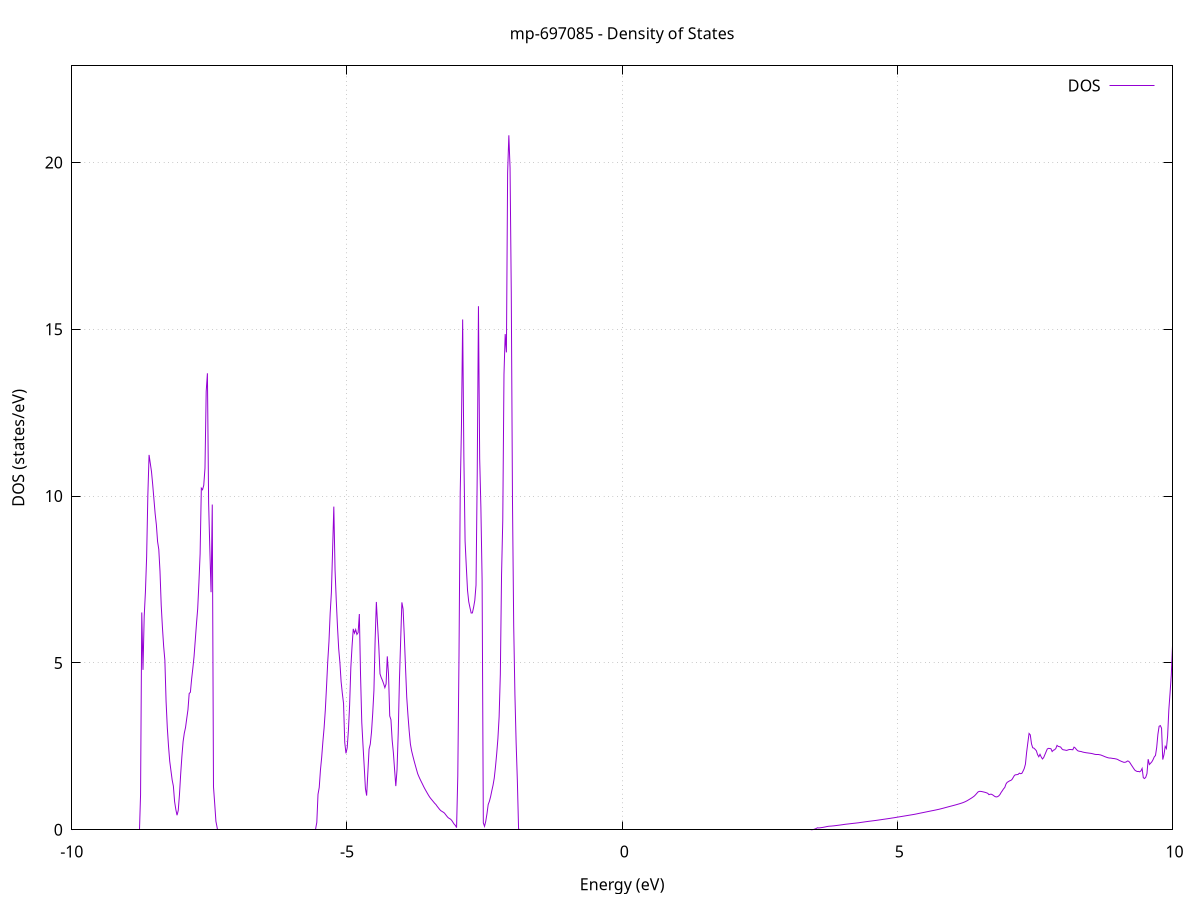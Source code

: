 set title 'mp-697085 - Density of States'
set xlabel 'Energy (eV)'
set ylabel 'DOS (states/eV)'
set grid
set xrange [-10:10]
set yrange [0:22.893]
set xzeroaxis lt -1
set terminal png size 800,600
set output 'mp-697085_dos_gnuplot.png'
plot '-' using 1:2 with lines title 'DOS'
-22.995500 0.000000
-22.973400 0.000000
-22.951300 0.000000
-22.929300 0.000000
-22.907200 0.000000
-22.885100 0.000000
-22.863000 0.000000
-22.840900 0.000000
-22.818800 0.000000
-22.796700 0.000000
-22.774700 0.000000
-22.752600 0.000000
-22.730500 0.000000
-22.708400 0.000000
-22.686300 0.000000
-22.664200 0.000000
-22.642100 0.000000
-22.620100 0.000000
-22.598000 0.000000
-22.575900 0.000000
-22.553800 0.000000
-22.531700 0.000000
-22.509600 0.000000
-22.487600 0.000000
-22.465500 0.000000
-22.443400 0.000000
-22.421300 0.000000
-22.399200 0.000000
-22.377100 0.000000
-22.355000 0.000000
-22.333000 0.000000
-22.310900 0.000000
-22.288800 0.000000
-22.266700 0.000000
-22.244600 0.000000
-22.222500 0.000000
-22.200400 0.000000
-22.178400 0.000000
-22.156300 0.000000
-22.134200 0.000000
-22.112100 0.000000
-22.090000 0.000000
-22.067900 0.000000
-22.045800 0.000000
-22.023800 0.000000
-22.001700 0.000000
-21.979600 0.000000
-21.957500 0.000000
-21.935400 0.000000
-21.913300 0.000000
-21.891300 0.000000
-21.869200 0.000000
-21.847100 0.000000
-21.825000 0.000000
-21.802900 0.000000
-21.780800 0.000000
-21.758700 0.000000
-21.736700 0.000000
-21.714600 0.000000
-21.692500 0.000000
-21.670400 0.000000
-21.648300 0.000000
-21.626200 0.000000
-21.604100 0.000000
-21.582100 0.000000
-21.560000 0.000000
-21.537900 0.000000
-21.515800 0.000000
-21.493700 0.000000
-21.471600 0.000000
-21.449500 0.000000
-21.427500 0.000000
-21.405400 0.000000
-21.383300 0.000000
-21.361200 0.000000
-21.339100 0.000000
-21.317000 0.000000
-21.294900 0.000000
-21.272900 0.000000
-21.250800 0.000000
-21.228700 0.000000
-21.206600 0.000000
-21.184500 0.000000
-21.162400 0.000000
-21.140400 0.000000
-21.118300 0.000000
-21.096200 0.000000
-21.074100 0.000000
-21.052000 0.000000
-21.029900 0.000000
-21.007800 0.000000
-20.985800 0.005700
-20.963700 0.389300
-20.941600 0.663800
-20.919500 0.779800
-20.897400 0.951200
-20.875300 1.080200
-20.853200 1.186900
-20.831200 1.334800
-20.809100 1.448600
-20.787000 1.555400
-20.764900 1.678300
-20.742800 1.805900
-20.720700 1.922800
-20.698600 2.039500
-20.676600 2.162300
-20.654500 2.293300
-20.632400 2.431700
-20.610300 2.562500
-20.588200 2.696000
-20.566100 2.846200
-20.544000 3.002800
-20.522000 3.166800
-20.499900 3.339000
-20.477800 3.531000
-20.455700 3.817000
-20.433600 4.199500
-20.411500 4.430300
-20.389500 4.529700
-20.367400 4.145800
-20.345300 4.630900
-20.323200 5.123700
-20.301100 5.607000
-20.279000 6.287800
-20.256900 6.600600
-20.234900 7.598300
-20.212800 8.156800
-20.190700 8.957700
-20.168600 10.761500
-20.146500 14.571100
-20.124400 15.820200
-20.102300 17.219900
-20.080300 8.178200
-20.058200 7.622900
-20.036100 8.905000
-20.014000 11.592300
-19.991900 12.783600
-19.969800 13.640500
-19.947700 14.973900
-19.925700 15.916500
-19.903600 16.766300
-19.881500 12.185200
-19.859400 9.189100
-19.837300 8.053800
-19.815200 6.667600
-19.793200 4.786600
-19.771100 4.323200
-19.749000 3.903100
-19.726900 3.531900
-19.704800 3.194800
-19.682700 2.871500
-19.660600 2.583900
-19.638600 2.281300
-19.616500 2.022300
-19.594400 1.711700
-19.572300 1.462200
-19.550200 1.097900
-19.528100 0.700900
-19.506000 0.002900
-19.484000 0.000000
-19.461900 0.000000
-19.439800 0.000000
-19.417700 0.000000
-19.395600 0.000000
-19.373500 0.000000
-19.351400 0.000000
-19.329400 0.000000
-19.307300 0.000000
-19.285200 0.000000
-19.263100 0.000000
-19.241000 0.000000
-19.218900 0.000000
-19.196800 0.000000
-19.174800 0.000000
-19.152700 0.000000
-19.130600 0.000000
-19.108500 0.000000
-19.086400 0.000000
-19.064300 0.000000
-19.042300 0.000000
-19.020200 0.000000
-18.998100 0.000000
-18.976000 0.000000
-18.953900 0.000000
-18.931800 0.000000
-18.909700 0.000000
-18.887700 0.000000
-18.865600 0.000000
-18.843500 0.000000
-18.821400 0.000000
-18.799300 0.000000
-18.777200 0.000000
-18.755100 0.000000
-18.733100 0.000000
-18.711000 0.000000
-18.688900 0.000000
-18.666800 0.000000
-18.644700 0.000000
-18.622600 0.000000
-18.600500 0.000000
-18.578500 0.000000
-18.556400 0.000000
-18.534300 0.000000
-18.512200 0.000000
-18.490100 0.000000
-18.468000 0.000000
-18.446000 0.000000
-18.423900 0.000000
-18.401800 0.000000
-18.379700 0.000000
-18.357600 0.000000
-18.335500 0.000000
-18.313400 0.000000
-18.291400 0.000000
-18.269300 0.000000
-18.247200 0.000000
-18.225100 0.000000
-18.203000 0.000000
-18.180900 0.000000
-18.158800 0.000000
-18.136800 0.000000
-18.114700 0.000000
-18.092600 0.000000
-18.070500 0.000000
-18.048400 0.000000
-18.026300 0.000000
-18.004200 0.000000
-17.982200 0.000000
-17.960100 0.000000
-17.938000 0.000000
-17.915900 0.000000
-17.893800 0.000000
-17.871700 0.000000
-17.849600 0.000000
-17.827600 0.000000
-17.805500 0.000000
-17.783400 0.000000
-17.761300 0.000000
-17.739200 0.000000
-17.717100 0.000000
-17.695100 0.000000
-17.673000 0.000000
-17.650900 0.000000
-17.628800 0.000000
-17.606700 0.000000
-17.584600 0.000000
-17.562500 0.000000
-17.540500 0.000000
-17.518400 0.000000
-17.496300 0.000000
-17.474200 0.000000
-17.452100 0.000000
-17.430000 0.000000
-17.407900 0.000000
-17.385900 0.000000
-17.363800 0.000000
-17.341700 0.000000
-17.319600 0.000000
-17.297500 0.000000
-17.275400 0.000000
-17.253300 0.000000
-17.231300 0.000000
-17.209200 0.000000
-17.187100 0.000000
-17.165000 0.000000
-17.142900 0.000000
-17.120800 0.000000
-17.098800 0.000000
-17.076700 0.000000
-17.054600 0.000000
-17.032500 0.000000
-17.010400 0.000000
-16.988300 0.000000
-16.966200 0.000000
-16.944200 0.000000
-16.922100 0.000000
-16.900000 0.000000
-16.877900 0.000000
-16.855800 0.000000
-16.833700 0.000000
-16.811600 0.000000
-16.789600 0.000000
-16.767500 0.000000
-16.745400 0.000000
-16.723300 0.000000
-16.701200 0.000000
-16.679100 0.000000
-16.657000 0.000000
-16.635000 0.000000
-16.612900 0.000000
-16.590800 0.000000
-16.568700 0.000000
-16.546600 0.000000
-16.524500 0.000000
-16.502400 0.000000
-16.480400 0.000000
-16.458300 0.000000
-16.436200 0.000000
-16.414100 0.000000
-16.392000 0.000000
-16.369900 0.000000
-16.347900 0.000000
-16.325800 0.000000
-16.303700 0.000000
-16.281600 0.000000
-16.259500 0.000000
-16.237400 0.000000
-16.215300 0.000000
-16.193300 0.000000
-16.171200 0.000000
-16.149100 0.000000
-16.127000 0.000000
-16.104900 0.000000
-16.082800 0.000000
-16.060700 0.000000
-16.038700 0.000000
-16.016600 0.000000
-15.994500 0.000000
-15.972400 0.000000
-15.950300 0.000000
-15.928200 0.000000
-15.906100 0.000000
-15.884100 0.000000
-15.862000 0.000000
-15.839900 0.000000
-15.817800 0.000000
-15.795700 0.000000
-15.773600 0.000000
-15.751600 0.000000
-15.729500 0.000000
-15.707400 0.000000
-15.685300 0.000000
-15.663200 0.000000
-15.641100 0.000000
-15.619000 0.000000
-15.597000 0.000000
-15.574900 0.000000
-15.552800 0.000000
-15.530700 0.000000
-15.508600 0.000000
-15.486500 0.000000
-15.464400 0.000000
-15.442400 0.000000
-15.420300 0.000000
-15.398200 0.000000
-15.376100 0.000000
-15.354000 0.000000
-15.331900 0.000000
-15.309800 0.000000
-15.287800 0.000000
-15.265700 0.000000
-15.243600 0.000000
-15.221500 0.000000
-15.199400 0.000000
-15.177300 0.000000
-15.155200 0.000000
-15.133200 0.000000
-15.111100 0.000000
-15.089000 0.000000
-15.066900 0.000000
-15.044800 0.000000
-15.022700 0.000000
-15.000700 0.000000
-14.978600 0.000000
-14.956500 0.000000
-14.934400 0.000000
-14.912300 0.000000
-14.890200 0.000000
-14.868100 0.000000
-14.846100 0.000000
-14.824000 0.000000
-14.801900 0.000000
-14.779800 0.000000
-14.757700 0.000000
-14.735600 0.000000
-14.713500 0.000000
-14.691500 0.000000
-14.669400 0.000000
-14.647300 0.000000
-14.625200 0.000000
-14.603100 0.000000
-14.581000 0.000000
-14.558900 0.000000
-14.536900 0.000000
-14.514800 0.000000
-14.492700 0.000000
-14.470600 0.000000
-14.448500 0.000000
-14.426400 0.000000
-14.404400 0.000000
-14.382300 0.000000
-14.360200 0.000000
-14.338100 0.000000
-14.316000 0.000000
-14.293900 0.000000
-14.271800 0.000000
-14.249800 0.000000
-14.227700 0.000000
-14.205600 0.000000
-14.183500 0.000000
-14.161400 0.000000
-14.139300 0.000000
-14.117200 0.000000
-14.095200 0.000000
-14.073100 0.000000
-14.051000 0.000000
-14.028900 0.000000
-14.006800 0.000000
-13.984700 0.000000
-13.962600 0.000000
-13.940600 0.000000
-13.918500 0.000000
-13.896400 0.000000
-13.874300 0.000000
-13.852200 0.000000
-13.830100 0.000000
-13.808000 0.000000
-13.786000 0.000000
-13.763900 0.000000
-13.741800 0.000000
-13.719700 0.000000
-13.697600 0.000000
-13.675500 0.000000
-13.653500 0.000000
-13.631400 0.000000
-13.609300 0.000000
-13.587200 0.000000
-13.565100 0.000000
-13.543000 0.000000
-13.520900 0.000000
-13.498900 0.000000
-13.476800 0.000000
-13.454700 0.000000
-13.432600 0.000000
-13.410500 0.000000
-13.388400 0.000000
-13.366300 0.000000
-13.344300 0.000000
-13.322200 0.000000
-13.300100 0.000000
-13.278000 0.000000
-13.255900 0.000000
-13.233800 0.000000
-13.211700 0.000000
-13.189700 0.000000
-13.167600 0.000000
-13.145500 0.000000
-13.123400 0.000000
-13.101300 0.000000
-13.079200 0.000000
-13.057200 0.000000
-13.035100 0.000000
-13.013000 0.000000
-12.990900 0.000000
-12.968800 0.000000
-12.946700 0.000000
-12.924600 0.000000
-12.902600 0.000000
-12.880500 0.000000
-12.858400 0.000000
-12.836300 0.000000
-12.814200 0.000000
-12.792100 0.000000
-12.770000 0.000000
-12.748000 0.000000
-12.725900 0.000000
-12.703800 0.000000
-12.681700 0.000000
-12.659600 0.000000
-12.637500 0.000000
-12.615400 0.000000
-12.593400 0.000000
-12.571300 0.000000
-12.549200 0.000000
-12.527100 0.000000
-12.505000 0.000000
-12.482900 0.000000
-12.460800 0.000000
-12.438800 0.000000
-12.416700 0.000000
-12.394600 0.000000
-12.372500 0.000000
-12.350400 0.000000
-12.328300 0.000000
-12.306300 0.000000
-12.284200 0.000000
-12.262100 0.000000
-12.240000 0.000000
-12.217900 0.000000
-12.195800 0.000000
-12.173700 0.000000
-12.151700 0.000000
-12.129600 0.000000
-12.107500 0.000000
-12.085400 0.000000
-12.063300 0.000000
-12.041200 0.000000
-12.019100 0.000000
-11.997100 0.000000
-11.975000 0.000000
-11.952900 0.000000
-11.930800 0.000000
-11.908700 0.000000
-11.886600 0.000000
-11.864500 0.000000
-11.842500 0.000000
-11.820400 0.000000
-11.798300 0.000000
-11.776200 0.000000
-11.754100 0.000000
-11.732000 0.000000
-11.710000 0.000000
-11.687900 0.000000
-11.665800 0.000000
-11.643700 0.000000
-11.621600 0.000000
-11.599500 0.000000
-11.577400 0.000000
-11.555400 0.000000
-11.533300 0.000000
-11.511200 0.000000
-11.489100 0.000000
-11.467000 0.000000
-11.444900 0.000000
-11.422800 0.000000
-11.400800 0.000000
-11.378700 0.000000
-11.356600 0.000000
-11.334500 0.000000
-11.312400 0.000000
-11.290300 0.000000
-11.268200 0.000000
-11.246200 0.000000
-11.224100 0.000000
-11.202000 0.000000
-11.179900 0.000000
-11.157800 0.000000
-11.135700 0.000000
-11.113600 0.000000
-11.091600 0.000000
-11.069500 0.000000
-11.047400 0.000000
-11.025300 0.000000
-11.003200 0.000000
-10.981100 0.000000
-10.959100 0.000000
-10.937000 0.000000
-10.914900 0.000000
-10.892800 0.000000
-10.870700 0.000000
-10.848600 0.000000
-10.826500 0.000000
-10.804500 0.000000
-10.782400 0.000000
-10.760300 0.000000
-10.738200 0.000000
-10.716100 0.000000
-10.694000 0.000000
-10.671900 0.000000
-10.649900 0.000000
-10.627800 0.000000
-10.605700 0.000000
-10.583600 0.000000
-10.561500 0.000000
-10.539400 0.000000
-10.517300 0.000000
-10.495300 0.000000
-10.473200 0.000000
-10.451100 0.000000
-10.429000 0.000000
-10.406900 0.000000
-10.384800 0.000000
-10.362800 0.000000
-10.340700 0.000000
-10.318600 0.000000
-10.296500 0.000000
-10.274400 0.000000
-10.252300 0.000000
-10.230200 0.000000
-10.208200 0.000000
-10.186100 0.000000
-10.164000 0.000000
-10.141900 0.000000
-10.119800 0.000000
-10.097700 0.000000
-10.075600 0.000000
-10.053600 0.000000
-10.031500 0.000000
-10.009400 0.000000
-9.987300 0.000000
-9.965200 0.000000
-9.943100 0.000000
-9.921000 0.000000
-9.899000 0.000000
-9.876900 0.000000
-9.854800 0.000000
-9.832700 0.000000
-9.810600 0.000000
-9.788500 0.000000
-9.766400 0.000000
-9.744400 0.000000
-9.722300 0.000000
-9.700200 0.000000
-9.678100 0.000000
-9.656000 0.000000
-9.633900 0.000000
-9.611900 0.000000
-9.589800 0.000000
-9.567700 0.000000
-9.545600 0.000000
-9.523500 0.000000
-9.501400 0.000000
-9.479300 0.000000
-9.457300 0.000000
-9.435200 0.000000
-9.413100 0.000000
-9.391000 0.000000
-9.368900 0.000000
-9.346800 0.000000
-9.324700 0.000000
-9.302700 0.000000
-9.280600 0.000000
-9.258500 0.000000
-9.236400 0.000000
-9.214300 0.000000
-9.192200 0.000000
-9.170100 0.000000
-9.148100 0.000000
-9.126000 0.000000
-9.103900 0.000000
-9.081800 0.000000
-9.059700 0.000000
-9.037600 0.000000
-9.015600 0.000000
-8.993500 0.000000
-8.971400 0.000000
-8.949300 0.000000
-8.927200 0.000000
-8.905100 0.000000
-8.883000 0.000000
-8.861000 0.000000
-8.838900 0.000000
-8.816800 0.000000
-8.794700 0.000000
-8.772600 0.000000
-8.750500 1.043500
-8.728400 6.512300
-8.706400 4.793400
-8.684300 6.399900
-8.662200 7.121700
-8.640100 8.178700
-8.618000 10.036000
-8.595900 11.234400
-8.573800 10.983200
-8.551800 10.733800
-8.529700 10.339600
-8.507600 9.906500
-8.485500 9.474100
-8.463400 9.142900
-8.441300 8.637700
-8.419200 8.402100
-8.397200 7.740100
-8.375100 6.727300
-8.353000 6.061600
-8.330900 5.499700
-8.308800 5.082300
-8.286700 3.846200
-8.264700 3.061400
-8.242600 2.505600
-8.220500 2.053200
-8.198400 1.772400
-8.176300 1.492600
-8.154200 1.308000
-8.132100 0.845300
-8.110100 0.612800
-8.088000 0.435500
-8.065900 0.577000
-8.043800 1.046400
-8.021700 1.662800
-7.999600 2.200100
-7.977500 2.642700
-7.955500 2.896100
-7.933400 3.063600
-7.911300 3.334700
-7.889200 3.598500
-7.867100 4.082400
-7.845000 4.122200
-7.822900 4.513500
-7.800900 4.835200
-7.778800 5.186000
-7.756700 5.672500
-7.734600 6.171600
-7.712500 6.620700
-7.690400 7.395800
-7.668400 8.266300
-7.646300 10.237000
-7.624200 10.191100
-7.602100 10.326400
-7.580000 10.834800
-7.557900 13.132900
-7.535800 13.681000
-7.513800 9.796500
-7.491700 8.407700
-7.469600 7.120100
-7.447500 9.745900
-7.425400 1.289400
-7.403300 0.784100
-7.381200 0.254300
-7.359200 0.000000
-7.337100 0.000000
-7.315000 0.000000
-7.292900 0.000000
-7.270800 0.000000
-7.248700 0.000000
-7.226600 0.000000
-7.204600 0.000000
-7.182500 0.000000
-7.160400 0.000000
-7.138300 0.000000
-7.116200 0.000000
-7.094100 0.000000
-7.072000 0.000000
-7.050000 0.000000
-7.027900 0.000000
-7.005800 0.000000
-6.983700 0.000000
-6.961600 0.000000
-6.939500 0.000000
-6.917500 0.000000
-6.895400 0.000000
-6.873300 0.000000
-6.851200 0.000000
-6.829100 0.000000
-6.807000 0.000000
-6.784900 0.000000
-6.762900 0.000000
-6.740800 0.000000
-6.718700 0.000000
-6.696600 0.000000
-6.674500 0.000000
-6.652400 0.000000
-6.630300 0.000000
-6.608300 0.000000
-6.586200 0.000000
-6.564100 0.000000
-6.542000 0.000000
-6.519900 0.000000
-6.497800 0.000000
-6.475700 0.000000
-6.453700 0.000000
-6.431600 0.000000
-6.409500 0.000000
-6.387400 0.000000
-6.365300 0.000000
-6.343200 0.000000
-6.321200 0.000000
-6.299100 0.000000
-6.277000 0.000000
-6.254900 0.000000
-6.232800 0.000000
-6.210700 0.000000
-6.188600 0.000000
-6.166600 0.000000
-6.144500 0.000000
-6.122400 0.000000
-6.100300 0.000000
-6.078200 0.000000
-6.056100 0.000000
-6.034000 0.000000
-6.012000 0.000000
-5.989900 0.000000
-5.967800 0.000000
-5.945700 0.000000
-5.923600 0.000000
-5.901500 0.000000
-5.879400 0.000000
-5.857400 0.000000
-5.835300 0.000000
-5.813200 0.000000
-5.791100 0.000000
-5.769000 0.000000
-5.746900 0.000000
-5.724800 0.000000
-5.702800 0.000000
-5.680700 0.000000
-5.658600 0.000000
-5.636500 0.000000
-5.614400 0.000000
-5.592300 0.000000
-5.570300 0.000000
-5.548200 0.220200
-5.526100 1.063600
-5.504000 1.268600
-5.481900 1.789600
-5.459800 2.166200
-5.437700 2.637400
-5.415700 3.049400
-5.393600 3.580700
-5.371500 4.284200
-5.349400 5.035900
-5.327300 5.635200
-5.305200 6.487900
-5.283100 7.111300
-5.261100 8.375800
-5.239000 9.684800
-5.216900 7.797700
-5.194800 6.884600
-5.172700 6.098500
-5.150600 5.431100
-5.128500 5.012000
-5.106500 4.440700
-5.084400 4.090700
-5.062300 3.786200
-5.040200 2.615800
-5.018100 2.291100
-4.996000 2.455500
-4.974000 2.974500
-4.951900 3.731500
-4.929800 4.858200
-4.907700 5.496800
-4.885600 6.021100
-4.863500 5.894200
-4.841400 6.000500
-4.819400 5.854500
-4.797300 5.909800
-4.775200 6.466200
-4.753100 4.620100
-4.731000 3.218000
-4.708900 2.540000
-4.686800 1.901400
-4.664800 1.237000
-4.642700 1.024300
-4.620600 1.715700
-4.598500 2.415100
-4.576400 2.566900
-4.554300 2.926500
-4.532200 3.487300
-4.510200 4.174200
-4.488100 5.699700
-4.466000 6.828400
-4.443900 6.150000
-4.421800 5.504100
-4.399700 4.672500
-4.377600 4.561200
-4.355600 4.478000
-4.333500 4.374400
-4.311400 4.258500
-4.289300 4.369800
-4.267200 5.197400
-4.245100 4.661900
-4.223100 3.411400
-4.201000 3.297500
-4.178900 2.685900
-4.156800 2.311700
-4.134700 1.800200
-4.112600 1.308700
-4.090500 1.794900
-4.068500 2.900900
-4.046400 4.506900
-4.024300 5.683900
-4.002200 6.814900
-3.980100 6.612300
-3.958000 5.790000
-3.935900 4.856800
-3.913900 3.968100
-3.891800 3.433200
-3.869700 2.962200
-3.847600 2.568400
-3.825500 2.364900
-3.803400 2.216100
-3.781300 2.073000
-3.759300 1.939800
-3.737200 1.809000
-3.715100 1.681400
-3.693000 1.593300
-3.670900 1.513000
-3.648800 1.437900
-3.626700 1.364600
-3.604700 1.289000
-3.582600 1.220200
-3.560500 1.155200
-3.538400 1.091200
-3.516300 1.028900
-3.494200 0.972100
-3.472200 0.925300
-3.450100 0.882100
-3.428000 0.837100
-3.405900 0.793100
-3.383800 0.756900
-3.361700 0.704600
-3.339600 0.658200
-3.317600 0.611800
-3.295500 0.574100
-3.273400 0.550900
-3.251300 0.528200
-3.229200 0.501300
-3.207100 0.453700
-3.185000 0.406400
-3.163000 0.364800
-3.140900 0.339300
-3.118800 0.318900
-3.096700 0.281100
-3.074600 0.225300
-3.052500 0.169400
-3.030400 0.130800
-3.008400 0.065300
-2.986300 1.616500
-2.964200 5.233500
-2.942100 10.124000
-2.920000 12.071600
-2.897900 15.292200
-2.875900 11.193000
-2.853800 8.650700
-2.831700 7.889400
-2.809600 7.178700
-2.787500 6.833900
-2.765400 6.658100
-2.743300 6.496000
-2.721300 6.498900
-2.699200 6.664200
-2.677100 6.878200
-2.655000 7.333300
-2.632900 10.693300
-2.610800 15.690100
-2.588700 11.125200
-2.566700 9.657600
-2.544600 7.485800
-2.522500 0.206200
-2.500400 0.104500
-2.478300 0.255900
-2.456200 0.479900
-2.434100 0.754900
-2.412100 0.854300
-2.390000 0.993800
-2.367900 1.171900
-2.345800 1.337000
-2.323700 1.550200
-2.301600 1.885800
-2.279500 2.278600
-2.257500 2.730400
-2.235400 3.381100
-2.213300 4.662200
-2.191200 7.645200
-2.169100 9.270400
-2.147000 13.650300
-2.125000 14.854400
-2.102900 14.306100
-2.080800 19.688600
-2.058700 20.812000
-2.036600 19.836800
-2.014500 16.094700
-1.992400 9.833400
-1.970400 6.115300
-1.948300 4.055700
-1.926200 2.601300
-1.904100 1.471700
-1.882000 0.028000
-1.859900 0.000000
-1.837800 0.000000
-1.815800 0.000000
-1.793700 0.000000
-1.771600 0.000000
-1.749500 0.000000
-1.727400 0.000000
-1.705300 0.000000
-1.683200 0.000000
-1.661200 0.000000
-1.639100 0.000000
-1.617000 0.000000
-1.594900 0.000000
-1.572800 0.000000
-1.550700 0.000000
-1.528700 0.000000
-1.506600 0.000000
-1.484500 0.000000
-1.462400 0.000000
-1.440300 0.000000
-1.418200 0.000000
-1.396100 0.000000
-1.374100 0.000000
-1.352000 0.000000
-1.329900 0.000000
-1.307800 0.000000
-1.285700 0.000000
-1.263600 0.000000
-1.241500 0.000000
-1.219500 0.000000
-1.197400 0.000000
-1.175300 0.000000
-1.153200 0.000000
-1.131100 0.000000
-1.109000 0.000000
-1.086900 0.000000
-1.064900 0.000000
-1.042800 0.000000
-1.020700 0.000000
-0.998600 0.000000
-0.976500 0.000000
-0.954400 0.000000
-0.932300 0.000000
-0.910300 0.000000
-0.888200 0.000000
-0.866100 0.000000
-0.844000 0.000000
-0.821900 0.000000
-0.799800 0.000000
-0.777800 0.000000
-0.755700 0.000000
-0.733600 0.000000
-0.711500 0.000000
-0.689400 0.000000
-0.667300 0.000000
-0.645200 0.000000
-0.623200 0.000000
-0.601100 0.000000
-0.579000 0.000000
-0.556900 0.000000
-0.534800 0.000000
-0.512700 0.000000
-0.490600 0.000000
-0.468600 0.000000
-0.446500 0.000000
-0.424400 0.000000
-0.402300 0.000000
-0.380200 0.000000
-0.358100 0.000000
-0.336000 0.000000
-0.314000 0.000000
-0.291900 0.000000
-0.269800 0.000000
-0.247700 0.000000
-0.225600 0.000000
-0.203500 0.000000
-0.181500 0.000000
-0.159400 0.000000
-0.137300 0.000000
-0.115200 0.000000
-0.093100 0.000000
-0.071000 0.000000
-0.048900 0.000000
-0.026900 0.000000
-0.004800 0.000000
0.017300 0.000000
0.039400 0.000000
0.061500 0.000000
0.083600 0.000000
0.105700 0.000000
0.127700 0.000000
0.149800 0.000000
0.171900 0.000000
0.194000 0.000000
0.216100 0.000000
0.238200 0.000000
0.260300 0.000000
0.282300 0.000000
0.304400 0.000000
0.326500 0.000000
0.348600 0.000000
0.370700 0.000000
0.392800 0.000000
0.414900 0.000000
0.436900 0.000000
0.459000 0.000000
0.481100 0.000000
0.503200 0.000000
0.525300 0.000000
0.547400 0.000000
0.569400 0.000000
0.591500 0.000000
0.613600 0.000000
0.635700 0.000000
0.657800 0.000000
0.679900 0.000000
0.702000 0.000000
0.724000 0.000000
0.746100 0.000000
0.768200 0.000000
0.790300 0.000000
0.812400 0.000000
0.834500 0.000000
0.856600 0.000000
0.878600 0.000000
0.900700 0.000000
0.922800 0.000000
0.944900 0.000000
0.967000 0.000000
0.989100 0.000000
1.011200 0.000000
1.033200 0.000000
1.055300 0.000000
1.077400 0.000000
1.099500 0.000000
1.121600 0.000000
1.143700 0.000000
1.165700 0.000000
1.187800 0.000000
1.209900 0.000000
1.232000 0.000000
1.254100 0.000000
1.276200 0.000000
1.298300 0.000000
1.320300 0.000000
1.342400 0.000000
1.364500 0.000000
1.386600 0.000000
1.408700 0.000000
1.430800 0.000000
1.452900 0.000000
1.474900 0.000000
1.497000 0.000000
1.519100 0.000000
1.541200 0.000000
1.563300 0.000000
1.585400 0.000000
1.607500 0.000000
1.629500 0.000000
1.651600 0.000000
1.673700 0.000000
1.695800 0.000000
1.717900 0.000000
1.740000 0.000000
1.762100 0.000000
1.784100 0.000000
1.806200 0.000000
1.828300 0.000000
1.850400 0.000000
1.872500 0.000000
1.894600 0.000000
1.916600 0.000000
1.938700 0.000000
1.960800 0.000000
1.982900 0.000000
2.005000 0.000000
2.027100 0.000000
2.049200 0.000000
2.071200 0.000000
2.093300 0.000000
2.115400 0.000000
2.137500 0.000000
2.159600 0.000000
2.181700 0.000000
2.203800 0.000000
2.225800 0.000000
2.247900 0.000000
2.270000 0.000000
2.292100 0.000000
2.314200 0.000000
2.336300 0.000000
2.358400 0.000000
2.380400 0.000000
2.402500 0.000000
2.424600 0.000000
2.446700 0.000000
2.468800 0.000000
2.490900 0.000000
2.512900 0.000000
2.535000 0.000000
2.557100 0.000000
2.579200 0.000000
2.601300 0.000000
2.623400 0.000000
2.645500 0.000000
2.667500 0.000000
2.689600 0.000000
2.711700 0.000000
2.733800 0.000000
2.755900 0.000000
2.778000 0.000000
2.800100 0.000000
2.822100 0.000000
2.844200 0.000000
2.866300 0.000000
2.888400 0.000000
2.910500 0.000000
2.932600 0.000000
2.954700 0.000000
2.976700 0.000000
2.998800 0.000000
3.020900 0.000000
3.043000 0.000000
3.065100 0.000000
3.087200 0.000000
3.109300 0.000000
3.131300 0.000000
3.153400 0.000000
3.175500 0.000000
3.197600 0.000000
3.219700 0.000000
3.241800 0.000000
3.263800 0.000000
3.285900 0.000000
3.308000 0.000000
3.330100 0.000000
3.352200 0.000000
3.374300 0.000000
3.396400 0.000000
3.418400 0.000000
3.440500 0.000500
3.462600 0.004600
3.484700 0.012800
3.506800 0.025200
3.528900 0.041800
3.551000 0.061200
3.573000 0.054700
3.595100 0.058900
3.617200 0.063900
3.639300 0.069600
3.661400 0.076000
3.683500 0.083100
3.705600 0.090800
3.727600 0.098500
3.749700 0.104400
3.771800 0.108200
3.793900 0.110000
3.816000 0.113400
3.838100 0.116800
3.860100 0.121200
3.882200 0.125700
3.904300 0.130300
3.926400 0.135000
3.948500 0.139700
3.970600 0.144600
3.992700 0.149600
4.014700 0.154900
4.036800 0.160500
4.058900 0.165600
4.081000 0.169400
4.103100 0.173600
4.125200 0.178000
4.147300 0.182300
4.169300 0.186500
4.191400 0.190600
4.213500 0.194600
4.235600 0.198600
4.257700 0.202700
4.279800 0.206900
4.301900 0.211200
4.323900 0.216900
4.346000 0.222000
4.368100 0.227100
4.390200 0.232300
4.412300 0.237600
4.434400 0.242900
4.456500 0.248000
4.478500 0.252800
4.500600 0.257500
4.522700 0.262000
4.544800 0.266500
4.566900 0.271100
4.589000 0.275700
4.611000 0.280500
4.633100 0.285500
4.655200 0.290700
4.677300 0.296100
4.699400 0.301500
4.721500 0.306900
4.743600 0.312200
4.765600 0.317400
4.787700 0.322700
4.809800 0.328100
4.831900 0.333400
4.854000 0.338900
4.876100 0.344300
4.898200 0.350300
4.920200 0.355800
4.942300 0.361200
4.964400 0.367600
4.986500 0.373600
5.008600 0.379800
5.030700 0.385900
5.052800 0.391900
5.074800 0.397900
5.096900 0.403900
5.119000 0.410000
5.141100 0.416000
5.163200 0.422000
5.185300 0.428100
5.207300 0.434100
5.229400 0.440200
5.251500 0.446300
5.273600 0.452400
5.295700 0.458500
5.317800 0.465000
5.339900 0.472000
5.361900 0.479600
5.384000 0.487700
5.406100 0.495100
5.428200 0.502500
5.450300 0.509800
5.472400 0.517200
5.494500 0.524700
5.516500 0.532200
5.538600 0.539800
5.560700 0.547300
5.582800 0.554800
5.604900 0.562100
5.627000 0.569400
5.649100 0.576600
5.671100 0.583800
5.693200 0.591700
5.715300 0.599400
5.737400 0.607300
5.759500 0.615200
5.781600 0.624400
5.803700 0.633900
5.825700 0.643200
5.847800 0.652900
5.869900 0.662600
5.892000 0.672600
5.914100 0.682600
5.936200 0.692200
5.958200 0.701800
5.980300 0.711300
6.002400 0.720800
6.024500 0.730500
6.046600 0.740200
6.068700 0.750300
6.090800 0.760900
6.112800 0.771700
6.134900 0.782500
6.157000 0.793700
6.179100 0.805700
6.201200 0.819200
6.223300 0.834200
6.245400 0.851200
6.267400 0.870100
6.289500 0.891700
6.311600 0.913800
6.333700 0.936200
6.355800 0.959600
6.377900 0.984700
6.400000 1.012900
6.422000 1.050000
6.444100 1.091700
6.466200 1.133300
6.488300 1.149900
6.510400 1.150900
6.532500 1.146200
6.554500 1.137600
6.576600 1.129500
6.598700 1.119600
6.620800 1.107500
6.642900 1.092800
6.665000 1.052600
6.687100 1.065500
6.709100 1.065300
6.731200 1.047000
6.753300 1.020000
6.775400 0.994900
6.797500 0.984000
6.819600 0.990800
6.841700 1.013400
6.863700 1.053400
6.885800 1.117900
6.907900 1.169600
6.930000 1.226000
6.952100 1.267100
6.974200 1.370100
6.996300 1.422700
7.018300 1.442200
7.040400 1.467000
7.062500 1.478700
7.084600 1.509700
7.106700 1.570300
7.128800 1.632400
7.150900 1.649000
7.172900 1.651800
7.195000 1.660100
7.217100 1.696800
7.239200 1.681000
7.261300 1.687900
7.283400 1.753400
7.305400 1.832400
7.327500 1.964400
7.349600 2.323900
7.371700 2.611200
7.393800 2.886500
7.415900 2.845100
7.438000 2.575100
7.460000 2.458300
7.482100 2.446300
7.504200 2.410200
7.526300 2.368200
7.548400 2.251700
7.570500 2.188300
7.592600 2.261600
7.614600 2.182000
7.636700 2.121800
7.658800 2.162200
7.680900 2.249700
7.703000 2.336800
7.725100 2.421900
7.747200 2.439700
7.769200 2.436100
7.791300 2.428200
7.813400 2.344900
7.835500 2.383900
7.857600 2.398600
7.879700 2.434400
7.901700 2.528700
7.923800 2.499100
7.945900 2.490400
7.968000 2.478700
7.990100 2.425100
8.012200 2.397800
8.034300 2.393400
8.056300 2.384700
8.078400 2.378300
8.100500 2.392900
8.122600 2.404400
8.144700 2.405500
8.166800 2.402100
8.188900 2.398500
8.210900 2.477100
8.233000 2.451400
8.255100 2.404500
8.277200 2.369400
8.299300 2.355300
8.321400 2.349600
8.343500 2.343600
8.365500 2.330500
8.387600 2.322000
8.409700 2.315300
8.431800 2.308500
8.453900 2.304000
8.476000 2.298700
8.498100 2.293900
8.520100 2.288800
8.542200 2.281900
8.564300 2.272200
8.586400 2.261800
8.608500 2.256400
8.630600 2.256600
8.652600 2.256300
8.674700 2.248600
8.696800 2.241300
8.718900 2.226900
8.741000 2.212600
8.763100 2.196700
8.785200 2.182400
8.807200 2.169500
8.829300 2.158100
8.851400 2.150500
8.873500 2.148900
8.895600 2.144000
8.917700 2.136300
8.939800 2.134200
8.961800 2.126600
8.983900 2.118700
9.006000 2.105000
9.028100 2.082800
9.050200 2.066100
9.072300 2.049300
9.094400 2.035200
9.116400 2.021400
9.138500 2.022600
9.160600 2.035400
9.182700 2.061700
9.204800 2.052200
9.226900 2.009600
9.248900 1.950900
9.271000 1.896200
9.293100 1.840200
9.315200 1.788400
9.337300 1.762900
9.359400 1.745700
9.381500 1.749000
9.403500 1.736600
9.425600 1.763800
9.447700 1.837600
9.469800 1.559900
9.491900 1.535700
9.514000 1.573600
9.536100 1.683300
9.558100 2.115100
9.580200 1.956400
9.602300 1.995100
9.624400 2.035800
9.646500 2.100200
9.668600 2.183800
9.690700 2.226600
9.712700 2.465500
9.734800 2.860800
9.756900 3.101100
9.779000 3.122700
9.801100 3.044300
9.823200 2.103900
9.845300 2.251600
9.867300 2.499900
9.889400 2.434100
9.911500 2.812200
9.933600 3.599900
9.955700 4.097500
9.977800 4.635100
9.999800 5.500600
10.021900 5.047200
10.044000 5.324900
10.066100 5.640800
10.088200 6.277300
10.110300 7.275000
10.132400 8.073500
10.154400 8.725800
10.176500 9.119000
10.198600 9.013800
10.220700 9.320100
10.242800 9.553800
10.264900 9.932700
10.287000 10.524200
10.309000 11.434400
10.331100 11.764700
10.353200 10.074000
10.375300 10.168800
10.397400 9.780300
10.419500 8.518300
10.441600 7.617600
10.463600 7.372100
10.485700 6.959100
10.507800 5.706400
10.529900 5.475200
10.552000 4.498000
10.574100 4.066000
10.596100 3.476000
10.618200 2.729600
10.640300 2.486800
10.662400 2.697600
10.684500 2.663400
10.706600 2.368600
10.728700 2.011400
10.750700 1.876700
10.772800 1.868800
10.794900 2.020300
10.817000 2.153800
10.839100 2.370000
10.861200 2.801700
10.883300 3.163300
10.905300 3.514100
10.927400 3.802600
10.949500 3.651600
10.971600 3.389300
10.993700 3.003200
11.015800 2.763200
11.037900 2.596300
11.059900 2.490700
11.082000 2.406200
11.104100 2.344500
11.126200 2.286300
11.148300 2.247700
11.170400 2.203900
11.192500 2.209500
11.214500 2.254600
11.236600 2.350500
11.258700 2.414700
11.280800 2.523100
11.302900 2.765600
11.325000 3.149500
11.347000 3.265400
11.369100 3.090500
11.391200 3.018900
11.413300 2.981400
11.435400 2.857700
11.457500 2.854400
11.479600 2.633600
11.501600 2.540600
11.523700 2.384500
11.545800 2.288800
11.567900 2.248600
11.590000 2.196600
11.612100 2.124900
11.634200 1.959800
11.656200 2.038900
11.678300 2.008900
11.700400 2.092700
11.722500 2.224800
11.744600 2.230700
11.766700 2.366000
11.788800 2.528300
11.810800 2.863600
11.832900 3.885500
11.855000 4.668600
11.877100 4.938400
11.899200 5.135100
11.921300 5.274900
11.943300 5.452500
11.965400 5.419500
11.987500 5.160600
12.009600 4.891100
12.031700 4.923000
12.053800 4.803400
12.075900 4.878100
12.097900 5.046700
12.120000 5.253000
12.142100 5.273600
12.164200 5.435200
12.186300 5.512600
12.208400 5.726700
12.230500 5.860300
12.252500 6.115900
12.274600 6.300200
12.296700 6.851000
12.318800 7.603800
12.340900 8.334500
12.363000 8.853600
12.385100 8.916400
12.407100 8.644000
12.429200 8.424000
12.451300 7.960100
12.473400 7.296800
12.495500 6.829100
12.517600 6.139300
12.539700 4.956000
12.561700 4.466200
12.583800 4.223200
12.605900 4.136000
12.628000 4.122500
12.650100 4.062500
12.672200 3.882400
12.694200 3.751000
12.716300 3.692600
12.738400 3.472200
12.760500 3.066700
12.782600 2.628600
12.804700 2.419200
12.826800 2.355500
12.848800 2.303900
12.870900 2.271300
12.893000 2.327100
12.915100 2.468300
12.937200 2.259900
12.959300 2.096100
12.981400 1.872000
13.003400 1.841300
13.025500 1.801400
13.047600 1.758100
13.069700 1.721900
13.091800 1.670600
13.113900 1.637500
13.136000 1.607700
13.158000 1.581300
13.180100 1.559100
13.202200 1.539300
13.224300 1.526200
13.246400 1.538000
13.268500 1.518100
13.290600 1.513100
13.312600 1.519300
13.334700 1.530900
13.356800 1.547200
13.378900 1.560500
13.401000 1.554800
13.423100 1.532800
13.445100 1.489300
13.467200 1.452800
13.489300 1.420700
13.511400 1.427000
13.533500 1.455700
13.555600 1.496700
13.577700 1.569700
13.599700 1.620300
13.621800 1.645600
13.643900 1.654700
13.666000 1.537000
13.688100 1.473600
13.710200 1.407300
13.732300 1.368100
13.754300 1.319500
13.776400 1.286100
13.798500 1.248900
13.820600 1.245200
13.842700 1.232900
13.864800 1.208000
13.886900 1.202800
13.908900 1.205800
13.931000 1.203400
13.953100 1.246000
13.975200 1.340800
13.997300 1.214200
14.019400 1.109800
14.041400 1.037400
14.063500 0.980800
14.085600 0.944500
14.107700 0.915600
14.129800 0.889100
14.151900 0.853000
14.174000 0.824700
14.196000 0.801300
14.218100 0.778200
14.240200 0.753100
14.262300 0.726900
14.284400 0.736400
14.306500 0.665100
14.328600 0.628400
14.350600 0.604700
14.372700 0.577200
14.394800 0.549500
14.416900 0.520200
14.439000 0.467100
14.461100 0.445100
14.483200 0.432300
14.505200 0.426400
14.527300 0.426400
14.549400 0.430700
14.571500 0.439500
14.593600 0.453100
14.615700 0.470900
14.637800 0.492700
14.659800 0.517900
14.681900 0.547800
14.704000 0.578100
14.726100 0.608900
14.748200 0.652200
14.770300 0.688300
14.792300 0.729000
14.814400 0.861900
14.836500 0.878100
14.858600 0.941700
14.880700 1.009200
14.902800 1.078900
14.924900 1.154800
14.946900 1.233600
14.969000 1.309200
14.991100 1.390500
15.013200 1.469600
15.035300 1.544800
15.057400 1.610600
15.079500 1.667500
15.101500 1.710200
15.123600 1.748600
15.145700 1.784500
15.167800 1.821100
15.189900 1.864300
15.212000 1.961500
15.234100 2.076600
15.256100 2.080600
15.278200 2.066600
15.300300 2.024200
15.322400 2.015200
15.344500 2.007400
15.366600 1.989400
15.388600 1.966300
15.410700 1.919500
15.432800 1.845300
15.454900 1.757600
15.477000 1.689200
15.499100 1.643800
15.521200 1.612600
15.543200 1.580300
15.565300 1.542700
15.587400 1.499700
15.609500 1.444000
15.631600 1.393000
15.653700 1.359700
15.675800 1.336800
15.697800 1.327500
15.719900 1.288700
15.742000 1.250000
15.764100 1.200800
15.786200 1.131200
15.808300 1.117800
15.830400 1.111500
15.852400 1.101700
15.874500 1.087400
15.896600 1.068000
15.918700 1.061800
15.940800 1.049600
15.962900 1.062400
15.985000 1.117300
16.007000 1.168100
16.029100 1.239700
16.051200 1.299300
16.073300 1.390300
16.095400 1.493600
16.117500 1.611800
16.139500 1.760900
16.161600 1.933500
16.183700 1.876100
16.205800 1.823900
16.227900 1.829000
16.250000 1.848600
16.272100 1.912000
16.294100 1.904000
16.316200 1.905800
16.338300 1.904000
16.360400 1.927500
16.382500 1.986700
16.404600 1.893500
16.426700 1.952500
16.448700 1.997400
16.470800 2.020800
16.492900 1.986700
16.515000 1.944200
16.537100 1.971000
16.559200 1.970200
16.581300 1.949600
16.603300 1.866700
16.625400 1.801600
16.647500 1.730200
16.669600 1.711800
16.691700 1.746100
16.713800 1.764700
16.735800 1.666400
16.757900 1.700000
16.780000 1.731500
16.802100 1.755100
16.824200 1.792900
16.846300 1.812900
16.868400 1.857700
16.890400 1.930100
16.912500 2.040800
16.934600 2.135500
16.956700 2.347800
16.978800 2.358400
17.000900 2.300400
17.023000 2.144900
17.045000 2.061600
17.067100 2.027800
17.089200 2.013600
17.111300 2.036300
17.133400 2.166100
17.155500 2.356500
17.177600 2.469200
17.199600 2.515500
17.221700 2.548000
17.243800 2.362400
17.265900 2.278400
17.288000 2.271300
17.310100 2.266400
17.332200 2.186400
17.354200 2.165800
17.376300 2.164500
17.398400 2.180900
17.420500 2.231000
17.442600 2.365600
17.464700 2.398400
17.486700 2.447700
17.508800 2.535200
17.530900 2.540700
17.553000 2.559100
17.575100 2.641500
17.597200 2.764400
17.619300 2.855500
17.641300 2.928300
17.663400 2.972300
17.685500 2.906000
17.707600 2.846900
17.729700 2.776400
17.751800 2.760400
17.773900 2.674200
17.795900 2.613600
17.818000 2.625900
17.840100 2.553200
17.862200 2.522100
17.884300 2.496700
17.906400 2.486700
17.928500 2.439600
17.950500 2.351400
17.972600 2.281900
17.994700 2.222700
18.016800 2.224500
18.038900 2.362700
18.061000 2.342400
18.083000 2.230200
18.105100 2.177800
18.127200 2.146600
18.149300 2.126400
18.171400 2.073200
18.193500 2.016100
18.215600 2.050000
18.237600 2.055200
18.259700 2.031400
18.281800 2.015100
18.303900 2.010100
18.326000 2.011200
18.348100 2.016600
18.370200 2.029600
18.392200 2.038100
18.414300 2.046200
18.436400 2.057300
18.458500 2.089500
18.480600 2.093600
18.502700 2.058600
18.524800 1.994300
18.546800 1.834800
18.568900 1.616000
18.591000 1.535900
18.613100 1.500000
18.635200 1.466200
18.657300 1.432500
18.679400 1.433000
18.701400 1.404300
18.723500 1.348000
18.745600 1.298400
18.767700 1.262000
18.789800 1.240700
18.811900 1.223600
18.833900 1.204800
18.856000 1.174700
18.878100 1.132400
18.900200 1.097400
18.922300 1.071600
18.944400 0.943200
18.966500 0.845500
18.988500 0.981900
19.010600 0.552000
19.032700 0.297500
19.054800 0.147500
19.076900 0.074800
19.099000 0.039300
19.121100 0.016400
19.143100 0.001800
19.165200 0.000000
19.187300 0.000000
19.209400 0.000000
19.231500 0.000000
19.253600 0.000000
19.275700 0.000000
19.297700 0.000000
19.319800 0.000000
19.341900 0.000000
19.364000 0.000000
19.386100 0.000000
19.408200 0.000000
19.430200 0.000000
19.452300 0.000000
19.474400 0.000000
19.496500 0.000000
19.518600 0.000000
19.540700 0.000000
19.562800 0.000000
19.584800 0.000000
19.606900 0.000000
19.629000 0.000000
19.651100 0.000000
19.673200 0.000000
19.695300 0.000000
19.717400 0.000000
19.739400 0.000000
19.761500 0.000000
19.783600 0.000000
19.805700 0.000000
19.827800 0.000000
19.849900 0.000000
19.872000 0.000000
19.894000 0.000000
19.916100 0.000000
19.938200 0.000000
19.960300 0.000000
19.982400 0.000000
20.004500 0.000000
20.026600 0.000000
20.048600 0.000000
20.070700 0.000000
20.092800 0.000000
20.114900 0.000000
20.137000 0.000000
20.159100 0.000000
20.181100 0.000000
20.203200 0.000000
20.225300 0.000000
20.247400 0.000000
20.269500 0.000000
20.291600 0.000000
20.313700 0.000000
20.335700 0.000000
20.357800 0.000000
20.379900 0.000000
20.402000 0.000000
20.424100 0.000000
20.446200 0.000000
20.468300 0.000000
20.490300 0.000000
20.512400 0.000000
20.534500 0.000000
20.556600 0.000000
20.578700 0.000000
20.600800 0.000000
20.622900 0.000000
20.644900 0.000000
20.667000 0.000000
20.689100 0.000000
20.711200 0.000000
20.733300 0.000000
20.755400 0.000000
20.777400 0.000000
20.799500 0.000000
20.821600 0.000000
20.843700 0.000000
20.865800 0.000000
20.887900 0.000000
20.910000 0.000000
20.932000 0.000000
20.954100 0.000000
20.976200 0.000000
20.998300 0.000000
21.020400 0.000000
21.042500 0.000000
21.064600 0.000000
21.086600 0.000000
21.108700 0.000000
21.130800 0.000000
21.152900 0.000000
21.175000 0.000000
e
